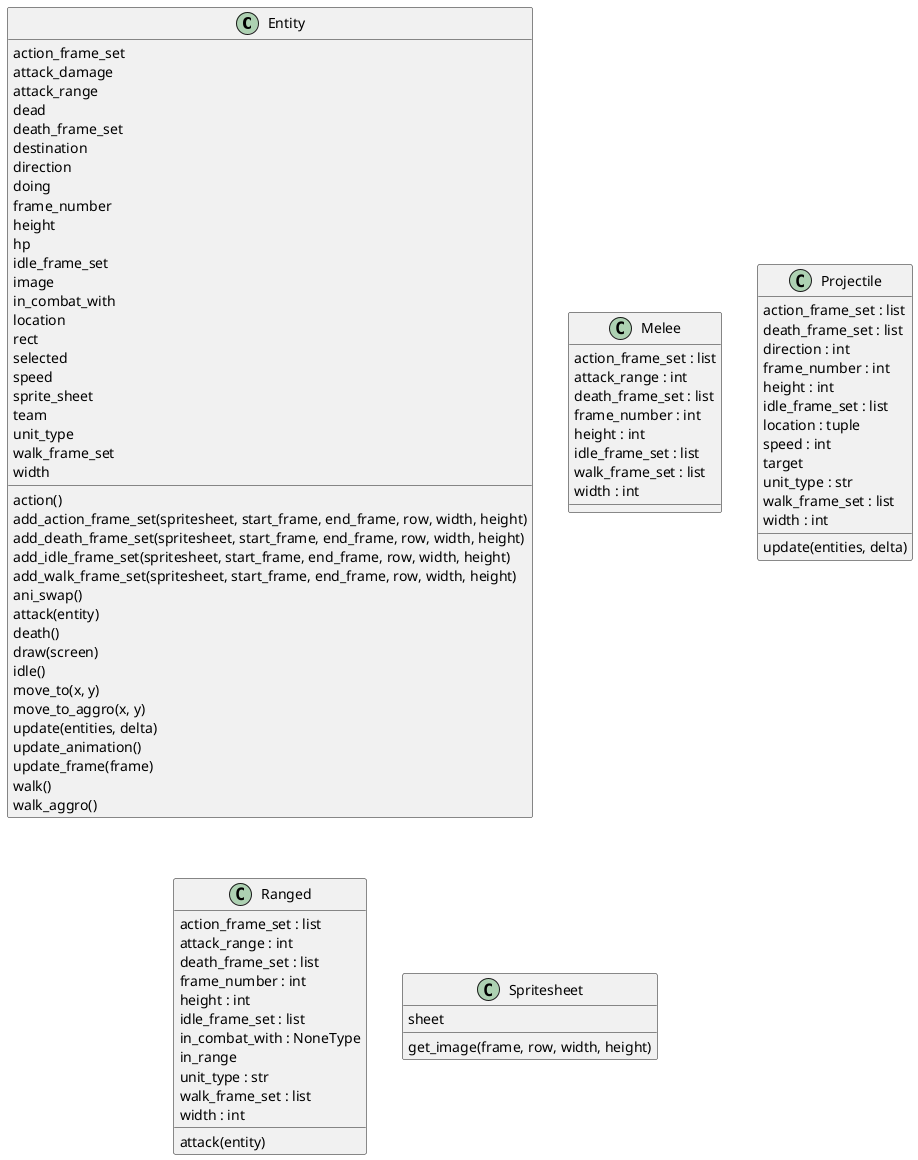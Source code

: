 @startuml classes
set namespaceSeparator none
class "Entity" as Project.src.entity.Entity {
  action_frame_set
  attack_damage
  attack_range
  dead
  death_frame_set
  destination
  direction
  doing
  frame_number
  height
  hp
  idle_frame_set
  image
  in_combat_with
  location
  rect
  selected
  speed
  sprite_sheet
  team
  unit_type
  walk_frame_set
  width
  action()
  add_action_frame_set(spritesheet, start_frame, end_frame, row, width, height)
  add_death_frame_set(spritesheet, start_frame, end_frame, row, width, height)
  add_idle_frame_set(spritesheet, start_frame, end_frame, row, width, height)
  add_walk_frame_set(spritesheet, start_frame, end_frame, row, width, height)
  ani_swap()
  attack(entity)
  death()
  draw(screen)
  idle()
  move_to(x, y)
  move_to_aggro(x, y)
  update(entities, delta)
  update_animation()
  update_frame(frame)
  walk()
  walk_aggro()
}
class "Melee" as Project.src.melee.Melee {
  action_frame_set : list
  attack_range : int
  death_frame_set : list
  frame_number : int
  height : int
  idle_frame_set : list
  walk_frame_set : list
  width : int
}
class "Projectile" as Project.src.projectile.Projectile {
  action_frame_set : list
  death_frame_set : list
  direction : int
  frame_number : int
  height : int
  idle_frame_set : list
  location : tuple
  speed : int
  target
  unit_type : str
  walk_frame_set : list
  width : int
  update(entities, delta)
}
class "Ranged" as Project.src.ranged.Ranged {
  action_frame_set : list
  attack_range : int
  death_frame_set : list
  frame_number : int
  height : int
  idle_frame_set : list
  in_combat_with : NoneType
  in_range
  unit_type : str
  walk_frame_set : list
  width : int
  attack(entity)
}
class "Spritesheet" as Project.src.spritesheet.Spritesheet {
  sheet
  get_image(frame, row, width, height)
}
@enduml
